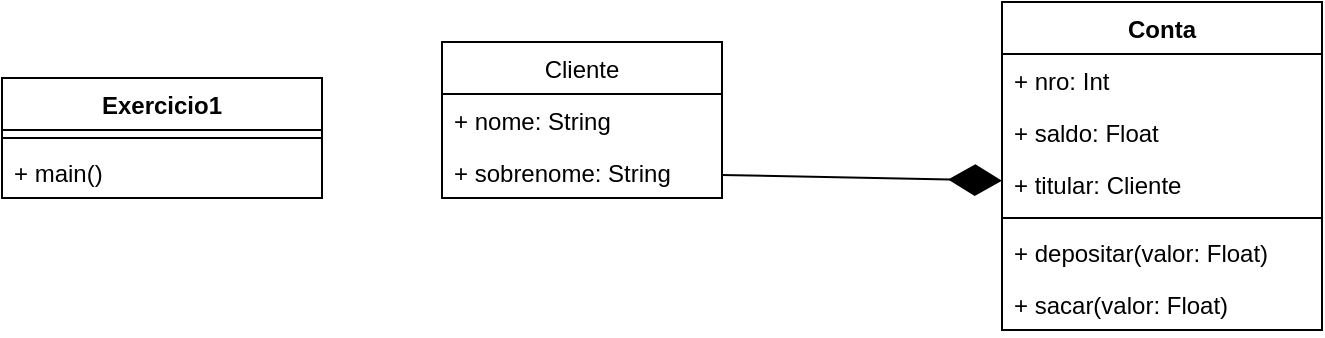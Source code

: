 <mxfile version="13.6.5" type="device"><diagram id="WZZeI_Kh_ZQ2zm3wExYY" name="Page-1"><mxGraphModel dx="868" dy="482" grid="1" gridSize="10" guides="1" tooltips="1" connect="1" arrows="1" fold="1" page="1" pageScale="1" pageWidth="827" pageHeight="1169" math="0" shadow="0"><root><mxCell id="0"/><mxCell id="1" parent="0"/><mxCell id="wKX_hDihP45Ydio6VN58-1" value="Cliente" style="swimlane;fontStyle=0;childLayout=stackLayout;horizontal=1;startSize=26;fillColor=none;horizontalStack=0;resizeParent=1;resizeParentMax=0;resizeLast=0;collapsible=1;marginBottom=0;" vertex="1" parent="1"><mxGeometry x="310" y="100" width="140" height="78" as="geometry"/></mxCell><mxCell id="wKX_hDihP45Ydio6VN58-2" value="+ nome: String" style="text;strokeColor=none;fillColor=none;align=left;verticalAlign=top;spacingLeft=4;spacingRight=4;overflow=hidden;rotatable=0;points=[[0,0.5],[1,0.5]];portConstraint=eastwest;" vertex="1" parent="wKX_hDihP45Ydio6VN58-1"><mxGeometry y="26" width="140" height="26" as="geometry"/></mxCell><mxCell id="wKX_hDihP45Ydio6VN58-3" value="+ sobrenome: String" style="text;strokeColor=none;fillColor=none;align=left;verticalAlign=top;spacingLeft=4;spacingRight=4;overflow=hidden;rotatable=0;points=[[0,0.5],[1,0.5]];portConstraint=eastwest;" vertex="1" parent="wKX_hDihP45Ydio6VN58-1"><mxGeometry y="52" width="140" height="26" as="geometry"/></mxCell><mxCell id="wKX_hDihP45Ydio6VN58-5" value="Conta" style="swimlane;fontStyle=1;align=center;verticalAlign=top;childLayout=stackLayout;horizontal=1;startSize=26;horizontalStack=0;resizeParent=1;resizeParentMax=0;resizeLast=0;collapsible=1;marginBottom=0;" vertex="1" parent="1"><mxGeometry x="590" y="80" width="160" height="164" as="geometry"/></mxCell><mxCell id="wKX_hDihP45Ydio6VN58-6" value="+ nro: Int" style="text;strokeColor=none;fillColor=none;align=left;verticalAlign=top;spacingLeft=4;spacingRight=4;overflow=hidden;rotatable=0;points=[[0,0.5],[1,0.5]];portConstraint=eastwest;" vertex="1" parent="wKX_hDihP45Ydio6VN58-5"><mxGeometry y="26" width="160" height="26" as="geometry"/></mxCell><mxCell id="wKX_hDihP45Ydio6VN58-9" value="+ saldo: Float" style="text;strokeColor=none;fillColor=none;align=left;verticalAlign=top;spacingLeft=4;spacingRight=4;overflow=hidden;rotatable=0;points=[[0,0.5],[1,0.5]];portConstraint=eastwest;" vertex="1" parent="wKX_hDihP45Ydio6VN58-5"><mxGeometry y="52" width="160" height="26" as="geometry"/></mxCell><mxCell id="wKX_hDihP45Ydio6VN58-10" value="+ titular: Cliente" style="text;strokeColor=none;fillColor=none;align=left;verticalAlign=top;spacingLeft=4;spacingRight=4;overflow=hidden;rotatable=0;points=[[0,0.5],[1,0.5]];portConstraint=eastwest;" vertex="1" parent="wKX_hDihP45Ydio6VN58-5"><mxGeometry y="78" width="160" height="26" as="geometry"/></mxCell><mxCell id="wKX_hDihP45Ydio6VN58-7" value="" style="line;strokeWidth=1;fillColor=none;align=left;verticalAlign=middle;spacingTop=-1;spacingLeft=3;spacingRight=3;rotatable=0;labelPosition=right;points=[];portConstraint=eastwest;" vertex="1" parent="wKX_hDihP45Ydio6VN58-5"><mxGeometry y="104" width="160" height="8" as="geometry"/></mxCell><mxCell id="wKX_hDihP45Ydio6VN58-11" value="+ depositar(valor: Float)" style="text;strokeColor=none;fillColor=none;align=left;verticalAlign=top;spacingLeft=4;spacingRight=4;overflow=hidden;rotatable=0;points=[[0,0.5],[1,0.5]];portConstraint=eastwest;" vertex="1" parent="wKX_hDihP45Ydio6VN58-5"><mxGeometry y="112" width="160" height="26" as="geometry"/></mxCell><mxCell id="wKX_hDihP45Ydio6VN58-8" value="+ sacar(valor: Float)" style="text;strokeColor=none;fillColor=none;align=left;verticalAlign=top;spacingLeft=4;spacingRight=4;overflow=hidden;rotatable=0;points=[[0,0.5],[1,0.5]];portConstraint=eastwest;" vertex="1" parent="wKX_hDihP45Ydio6VN58-5"><mxGeometry y="138" width="160" height="26" as="geometry"/></mxCell><mxCell id="wKX_hDihP45Ydio6VN58-18" value="" style="endArrow=diamondThin;endFill=1;endSize=24;html=1;" edge="1" parent="1" source="wKX_hDihP45Ydio6VN58-3" target="wKX_hDihP45Ydio6VN58-10"><mxGeometry width="160" relative="1" as="geometry"><mxPoint x="330" y="250" as="sourcePoint"/><mxPoint x="490" y="250" as="targetPoint"/></mxGeometry></mxCell><mxCell id="wKX_hDihP45Ydio6VN58-19" value="Exercicio1" style="swimlane;fontStyle=1;align=center;verticalAlign=top;childLayout=stackLayout;horizontal=1;startSize=26;horizontalStack=0;resizeParent=1;resizeParentMax=0;resizeLast=0;collapsible=1;marginBottom=0;" vertex="1" parent="1"><mxGeometry x="90" y="118" width="160" height="60" as="geometry"/></mxCell><mxCell id="wKX_hDihP45Ydio6VN58-21" value="" style="line;strokeWidth=1;fillColor=none;align=left;verticalAlign=middle;spacingTop=-1;spacingLeft=3;spacingRight=3;rotatable=0;labelPosition=right;points=[];portConstraint=eastwest;" vertex="1" parent="wKX_hDihP45Ydio6VN58-19"><mxGeometry y="26" width="160" height="8" as="geometry"/></mxCell><mxCell id="wKX_hDihP45Ydio6VN58-22" value="+ main()" style="text;strokeColor=none;fillColor=none;align=left;verticalAlign=top;spacingLeft=4;spacingRight=4;overflow=hidden;rotatable=0;points=[[0,0.5],[1,0.5]];portConstraint=eastwest;" vertex="1" parent="wKX_hDihP45Ydio6VN58-19"><mxGeometry y="34" width="160" height="26" as="geometry"/></mxCell></root></mxGraphModel></diagram></mxfile>